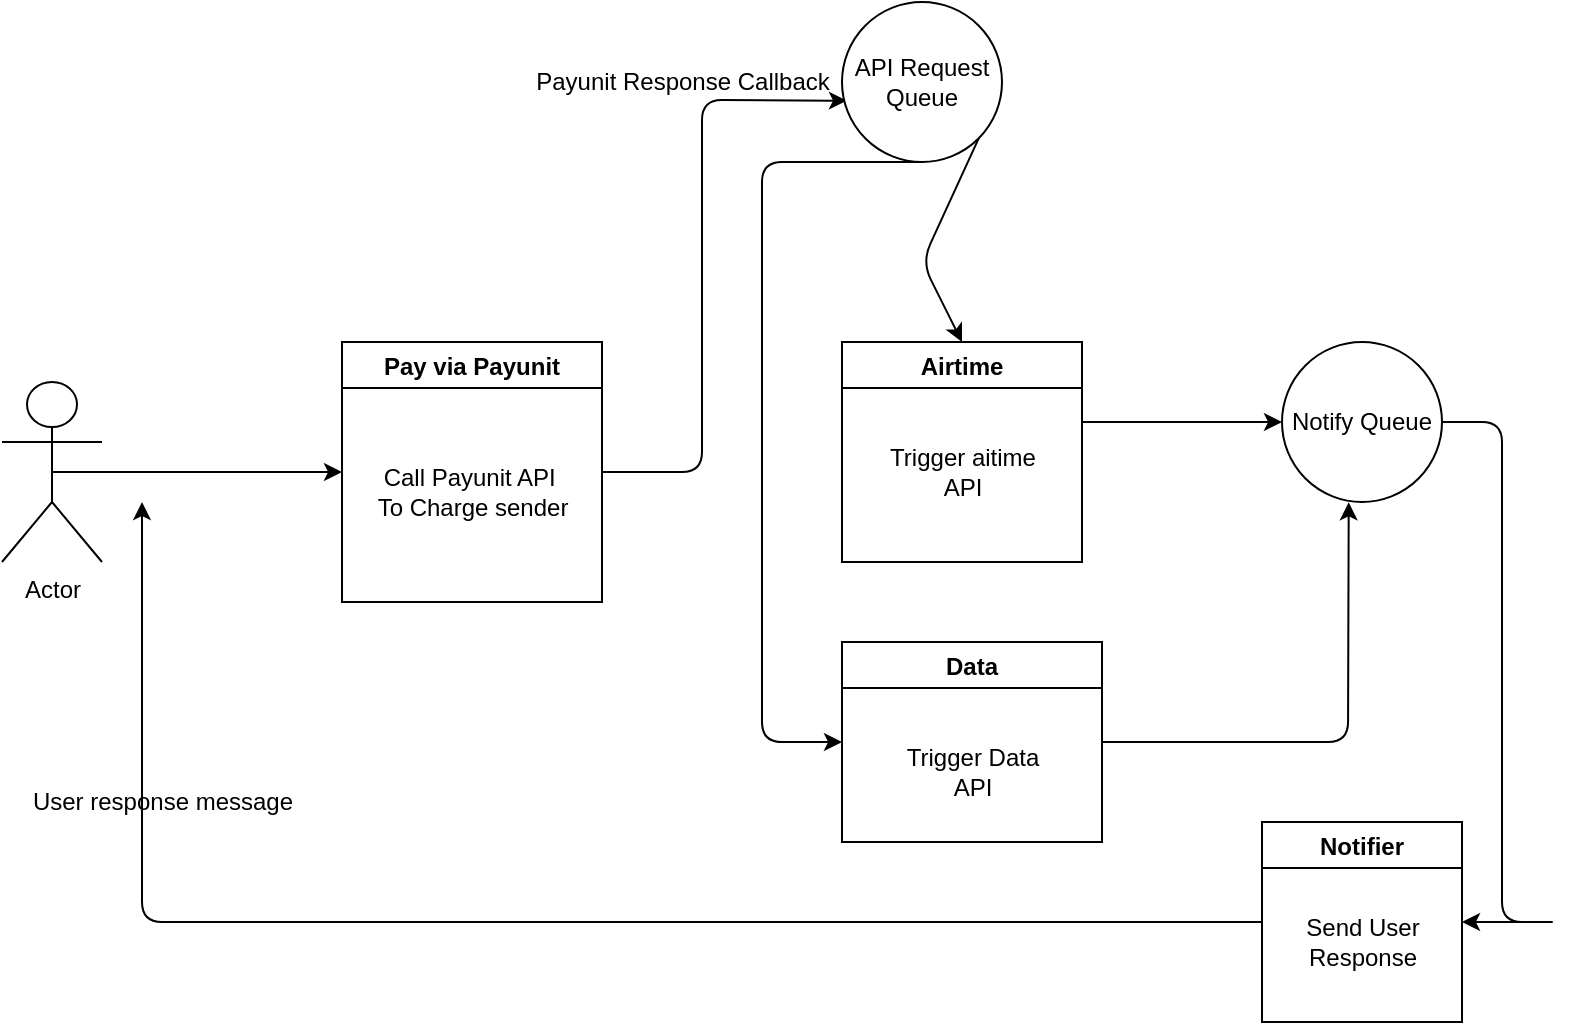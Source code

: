<mxfile>
    <diagram id="2hDzKDJZHSvBM9mMvQJl" name="Page-1">
        <mxGraphModel dx="883" dy="608" grid="1" gridSize="10" guides="1" tooltips="1" connect="1" arrows="1" fold="1" page="1" pageScale="1" pageWidth="850" pageHeight="1100" math="0" shadow="0">
            <root>
                <mxCell id="0"/>
                <mxCell id="1" parent="0"/>
                <mxCell id="13" style="edgeStyle=none;html=1;exitX=0.5;exitY=0.5;exitDx=0;exitDy=0;exitPerimeter=0;entryX=0;entryY=0.5;entryDx=0;entryDy=0;" edge="1" parent="1" source="2" target="3">
                    <mxGeometry relative="1" as="geometry"/>
                </mxCell>
                <mxCell id="2" value="Actor" style="shape=umlActor;verticalLabelPosition=bottom;verticalAlign=top;html=1;outlineConnect=0;" vertex="1" parent="1">
                    <mxGeometry x="50" y="220" width="50" height="90" as="geometry"/>
                </mxCell>
                <mxCell id="14" style="edgeStyle=none;html=1;exitX=1;exitY=0.5;exitDx=0;exitDy=0;entryX=0.031;entryY=0.617;entryDx=0;entryDy=0;entryPerimeter=0;" edge="1" parent="1" source="3" target="4">
                    <mxGeometry relative="1" as="geometry">
                        <Array as="points">
                            <mxPoint x="400" y="265"/>
                            <mxPoint x="400" y="79"/>
                        </Array>
                    </mxGeometry>
                </mxCell>
                <mxCell id="3" value="Pay via Payunit" style="swimlane;" vertex="1" parent="1">
                    <mxGeometry x="220" y="200" width="130" height="130" as="geometry"/>
                </mxCell>
                <mxCell id="29" value="Call Payunit API&amp;nbsp;&lt;br&gt;To Charge sender" style="text;html=1;align=center;verticalAlign=middle;resizable=0;points=[];autosize=1;strokeColor=none;fillColor=none;" vertex="1" parent="3">
                    <mxGeometry x="10" y="60" width="110" height="30" as="geometry"/>
                </mxCell>
                <mxCell id="17" style="edgeStyle=none;html=1;exitX=0.5;exitY=1;exitDx=0;exitDy=0;entryX=0;entryY=0.5;entryDx=0;entryDy=0;" edge="1" parent="1" source="4" target="6">
                    <mxGeometry relative="1" as="geometry">
                        <Array as="points">
                            <mxPoint x="430" y="110"/>
                            <mxPoint x="430" y="400"/>
                        </Array>
                    </mxGeometry>
                </mxCell>
                <mxCell id="18" style="edgeStyle=none;html=1;exitX=1;exitY=1;exitDx=0;exitDy=0;entryX=0.5;entryY=0;entryDx=0;entryDy=0;" edge="1" parent="1" source="4" target="5">
                    <mxGeometry relative="1" as="geometry">
                        <Array as="points">
                            <mxPoint x="510" y="160"/>
                        </Array>
                    </mxGeometry>
                </mxCell>
                <mxCell id="4" value="API Request Queue" style="ellipse;whiteSpace=wrap;html=1;aspect=fixed;" vertex="1" parent="1">
                    <mxGeometry x="470" y="30" width="80" height="80" as="geometry"/>
                </mxCell>
                <mxCell id="20" style="edgeStyle=none;html=1;" edge="1" parent="1">
                    <mxGeometry relative="1" as="geometry">
                        <mxPoint x="590" y="240" as="sourcePoint"/>
                        <mxPoint x="690" y="240" as="targetPoint"/>
                        <Array as="points"/>
                    </mxGeometry>
                </mxCell>
                <mxCell id="5" value="Airtime" style="swimlane;" vertex="1" parent="1">
                    <mxGeometry x="470" y="200" width="120" height="110" as="geometry"/>
                </mxCell>
                <mxCell id="26" value="Trigger aitime &lt;br&gt;API" style="text;html=1;align=center;verticalAlign=middle;resizable=0;points=[];autosize=1;strokeColor=none;fillColor=none;" vertex="1" parent="5">
                    <mxGeometry x="15" y="50" width="90" height="30" as="geometry"/>
                </mxCell>
                <mxCell id="21" style="edgeStyle=none;html=1;exitX=1;exitY=0.5;exitDx=0;exitDy=0;entryX=0.417;entryY=1.002;entryDx=0;entryDy=0;entryPerimeter=0;" edge="1" parent="1" source="6" target="10">
                    <mxGeometry relative="1" as="geometry">
                        <Array as="points">
                            <mxPoint x="723" y="400"/>
                        </Array>
                    </mxGeometry>
                </mxCell>
                <mxCell id="6" value="Data" style="swimlane;" vertex="1" parent="1">
                    <mxGeometry x="470" y="350" width="130" height="100" as="geometry"/>
                </mxCell>
                <mxCell id="27" value="Trigger Data&lt;br&gt;API" style="text;html=1;align=center;verticalAlign=middle;resizable=0;points=[];autosize=1;strokeColor=none;fillColor=none;" vertex="1" parent="6">
                    <mxGeometry x="25" y="50" width="80" height="30" as="geometry"/>
                </mxCell>
                <mxCell id="22" style="edgeStyle=none;html=1;exitX=1;exitY=0.5;exitDx=0;exitDy=0;entryX=1;entryY=0.5;entryDx=0;entryDy=0;" edge="1" parent="1" source="10" target="11">
                    <mxGeometry relative="1" as="geometry">
                        <Array as="points">
                            <mxPoint x="800" y="240"/>
                            <mxPoint x="800" y="490"/>
                            <mxPoint x="830" y="490"/>
                        </Array>
                    </mxGeometry>
                </mxCell>
                <mxCell id="10" value="Notify Queue" style="ellipse;whiteSpace=wrap;html=1;aspect=fixed;" vertex="1" parent="1">
                    <mxGeometry x="690" y="200" width="80" height="80" as="geometry"/>
                </mxCell>
                <mxCell id="23" style="edgeStyle=none;html=1;exitX=0;exitY=0.5;exitDx=0;exitDy=0;" edge="1" parent="1" source="11">
                    <mxGeometry relative="1" as="geometry">
                        <mxPoint x="120" y="280" as="targetPoint"/>
                        <Array as="points">
                            <mxPoint x="120" y="490"/>
                        </Array>
                    </mxGeometry>
                </mxCell>
                <mxCell id="11" value="Notifier" style="swimlane;startSize=23;" vertex="1" parent="1">
                    <mxGeometry x="680" y="440" width="100" height="100" as="geometry"/>
                </mxCell>
                <mxCell id="28" value="Send User &lt;br&gt;Response" style="text;html=1;align=center;verticalAlign=middle;resizable=0;points=[];autosize=1;strokeColor=none;fillColor=none;" vertex="1" parent="11">
                    <mxGeometry x="15" y="45" width="70" height="30" as="geometry"/>
                </mxCell>
                <mxCell id="24" value="User response message" style="text;html=1;align=center;verticalAlign=middle;resizable=0;points=[];autosize=1;strokeColor=none;fillColor=none;" vertex="1" parent="1">
                    <mxGeometry x="55" y="420" width="150" height="20" as="geometry"/>
                </mxCell>
                <mxCell id="25" value="Payunit Response Callback" style="text;html=1;align=center;verticalAlign=middle;resizable=0;points=[];autosize=1;strokeColor=none;fillColor=none;" vertex="1" parent="1">
                    <mxGeometry x="310" y="60" width="160" height="20" as="geometry"/>
                </mxCell>
            </root>
        </mxGraphModel>
    </diagram>
</mxfile>